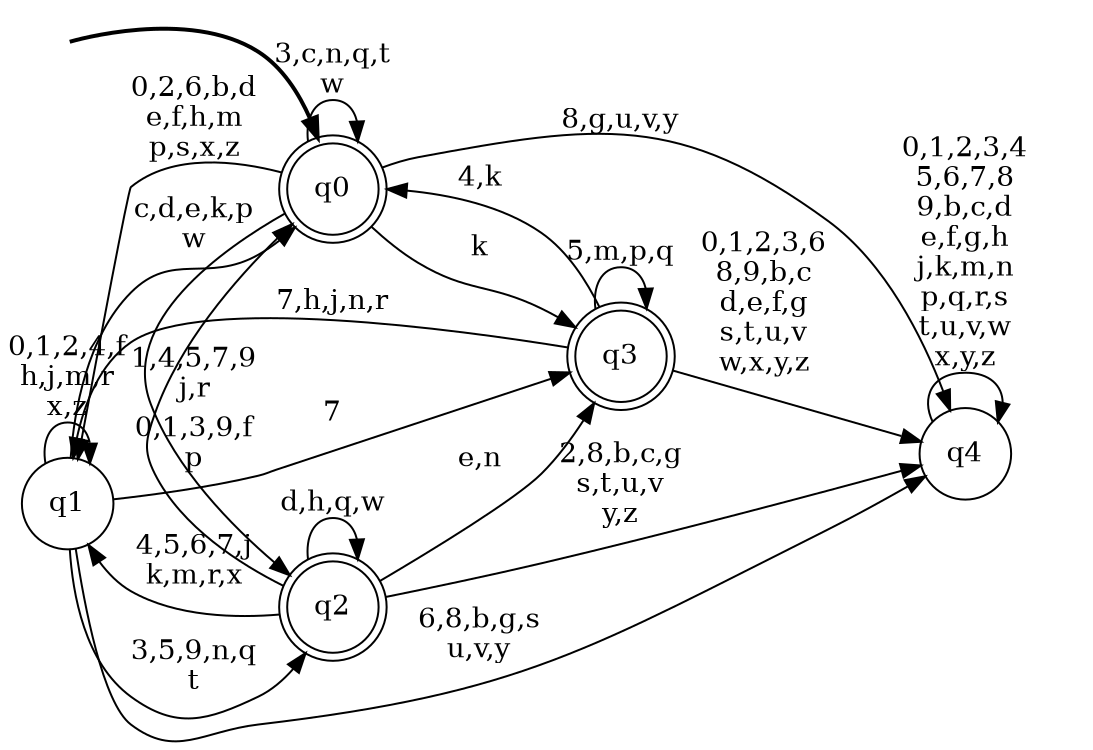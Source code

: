 digraph BlueStar {
__start0 [style = invis, shape = none, label = "", width = 0, height = 0];

rankdir=LR;
size="8,5";

s0 [style="rounded,filled", color="black", fillcolor="white" shape="doublecircle", label="q0"];
s1 [style="filled", color="black", fillcolor="white" shape="circle", label="q1"];
s2 [style="rounded,filled", color="black", fillcolor="white" shape="doublecircle", label="q2"];
s3 [style="rounded,filled", color="black", fillcolor="white" shape="doublecircle", label="q3"];
s4 [style="filled", color="black", fillcolor="white" shape="circle", label="q4"];
subgraph cluster_main { 
	graph [pad=".75", ranksep="0.15", nodesep="0.15"];
	 style=invis; 
	__start0 -> s0 [penwidth=2];
}
s0 -> s0 [label="3,c,n,q,t\nw"];
s0 -> s1 [label="0,2,6,b,d\ne,f,h,m\np,s,x,z"];
s0 -> s2 [label="1,4,5,7,9\nj,r"];
s0 -> s3 [label="k"];
s0 -> s4 [label="8,g,u,v,y"];
s1 -> s0 [label="c,d,e,k,p\nw"];
s1 -> s1 [label="0,1,2,4,f\nh,j,m,r\nx,z"];
s1 -> s2 [label="3,5,9,n,q\nt"];
s1 -> s3 [label="7"];
s1 -> s4 [label="6,8,b,g,s\nu,v,y"];
s2 -> s0 [label="0,1,3,9,f\np"];
s2 -> s1 [label="4,5,6,7,j\nk,m,r,x"];
s2 -> s2 [label="d,h,q,w"];
s2 -> s3 [label="e,n"];
s2 -> s4 [label="2,8,b,c,g\ns,t,u,v\ny,z"];
s3 -> s0 [label="4,k"];
s3 -> s1 [label="7,h,j,n,r"];
s3 -> s3 [label="5,m,p,q"];
s3 -> s4 [label="0,1,2,3,6\n8,9,b,c\nd,e,f,g\ns,t,u,v\nw,x,y,z"];
s4 -> s4 [label="0,1,2,3,4\n5,6,7,8\n9,b,c,d\ne,f,g,h\nj,k,m,n\np,q,r,s\nt,u,v,w\nx,y,z"];

}
